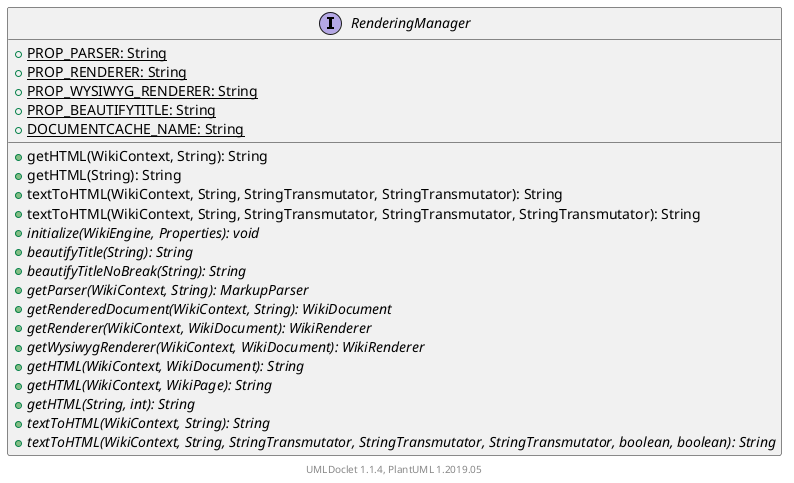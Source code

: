 @startuml

    interface RenderingManager [[RenderingManager.html]] {
        {static} +PROP_PARSER: String
        {static} +PROP_RENDERER: String
        {static} +PROP_WYSIWYG_RENDERER: String
        {static} +PROP_BEAUTIFYTITLE: String
        {static} +DOCUMENTCACHE_NAME: String
        +getHTML(WikiContext, String): String
        +getHTML(String): String
        +textToHTML(WikiContext, String, StringTransmutator, StringTransmutator): String
        +textToHTML(WikiContext, String, StringTransmutator, StringTransmutator, StringTransmutator): String
        {abstract} +initialize(WikiEngine, Properties): void
        {abstract} +beautifyTitle(String): String
        {abstract} +beautifyTitleNoBreak(String): String
        {abstract} +getParser(WikiContext, String): MarkupParser
        {abstract} +getRenderedDocument(WikiContext, String): WikiDocument
        {abstract} +getRenderer(WikiContext, WikiDocument): WikiRenderer
        {abstract} +getWysiwygRenderer(WikiContext, WikiDocument): WikiRenderer
        {abstract} +getHTML(WikiContext, WikiDocument): String
        {abstract} +getHTML(WikiContext, WikiPage): String
        {abstract} +getHTML(String, int): String
        {abstract} +textToHTML(WikiContext, String): String
        {abstract} +textToHTML(WikiContext, String, StringTransmutator, StringTransmutator, StringTransmutator, boolean, boolean): String
    }


    center footer UMLDoclet 1.1.4, PlantUML 1.2019.05
@enduml
